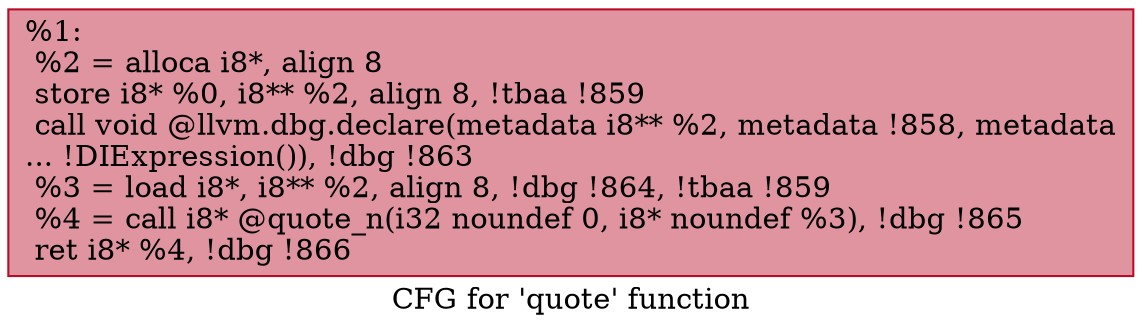 digraph "CFG for 'quote' function" {
	label="CFG for 'quote' function";

	Node0x1763780 [shape=record,color="#b70d28ff", style=filled, fillcolor="#b70d2870",label="{%1:\l  %2 = alloca i8*, align 8\l  store i8* %0, i8** %2, align 8, !tbaa !859\l  call void @llvm.dbg.declare(metadata i8** %2, metadata !858, metadata\l... !DIExpression()), !dbg !863\l  %3 = load i8*, i8** %2, align 8, !dbg !864, !tbaa !859\l  %4 = call i8* @quote_n(i32 noundef 0, i8* noundef %3), !dbg !865\l  ret i8* %4, !dbg !866\l}"];
}
